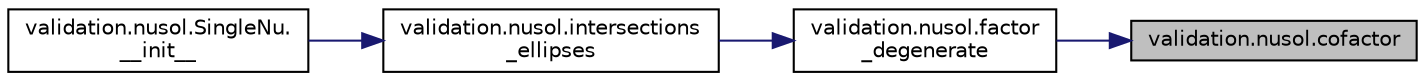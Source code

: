 digraph "validation.nusol.cofactor"
{
 // INTERACTIVE_SVG=YES
 // LATEX_PDF_SIZE
  edge [fontname="Helvetica",fontsize="10",labelfontname="Helvetica",labelfontsize="10"];
  node [fontname="Helvetica",fontsize="10",shape=record];
  rankdir="RL";
  Node1 [label="validation.nusol.cofactor",height=0.2,width=0.4,color="black", fillcolor="grey75", style="filled", fontcolor="black",tooltip=" "];
  Node1 -> Node2 [dir="back",color="midnightblue",fontsize="10",style="solid",fontname="Helvetica"];
  Node2 [label="validation.nusol.factor\l_degenerate",height=0.2,width=0.4,color="black", fillcolor="white", style="filled",URL="$namespacevalidation_1_1nusol.html#a8d0c39012953c08363bedc9808fd7209",tooltip=" "];
  Node2 -> Node3 [dir="back",color="midnightblue",fontsize="10",style="solid",fontname="Helvetica"];
  Node3 [label="validation.nusol.intersections\l_ellipses",height=0.2,width=0.4,color="black", fillcolor="white", style="filled",URL="$namespacevalidation_1_1nusol.html#a1244d608447d387cbea18916056990f3",tooltip=" "];
  Node3 -> Node4 [dir="back",color="midnightblue",fontsize="10",style="solid",fontname="Helvetica"];
  Node4 [label="validation.nusol.SingleNu.\l__init__",height=0.2,width=0.4,color="black", fillcolor="white", style="filled",URL="$classvalidation_1_1nusol_1_1_single_nu.html#a2d69898a2f4d0f4e5f17fcc84cd53e23",tooltip=" "];
}
